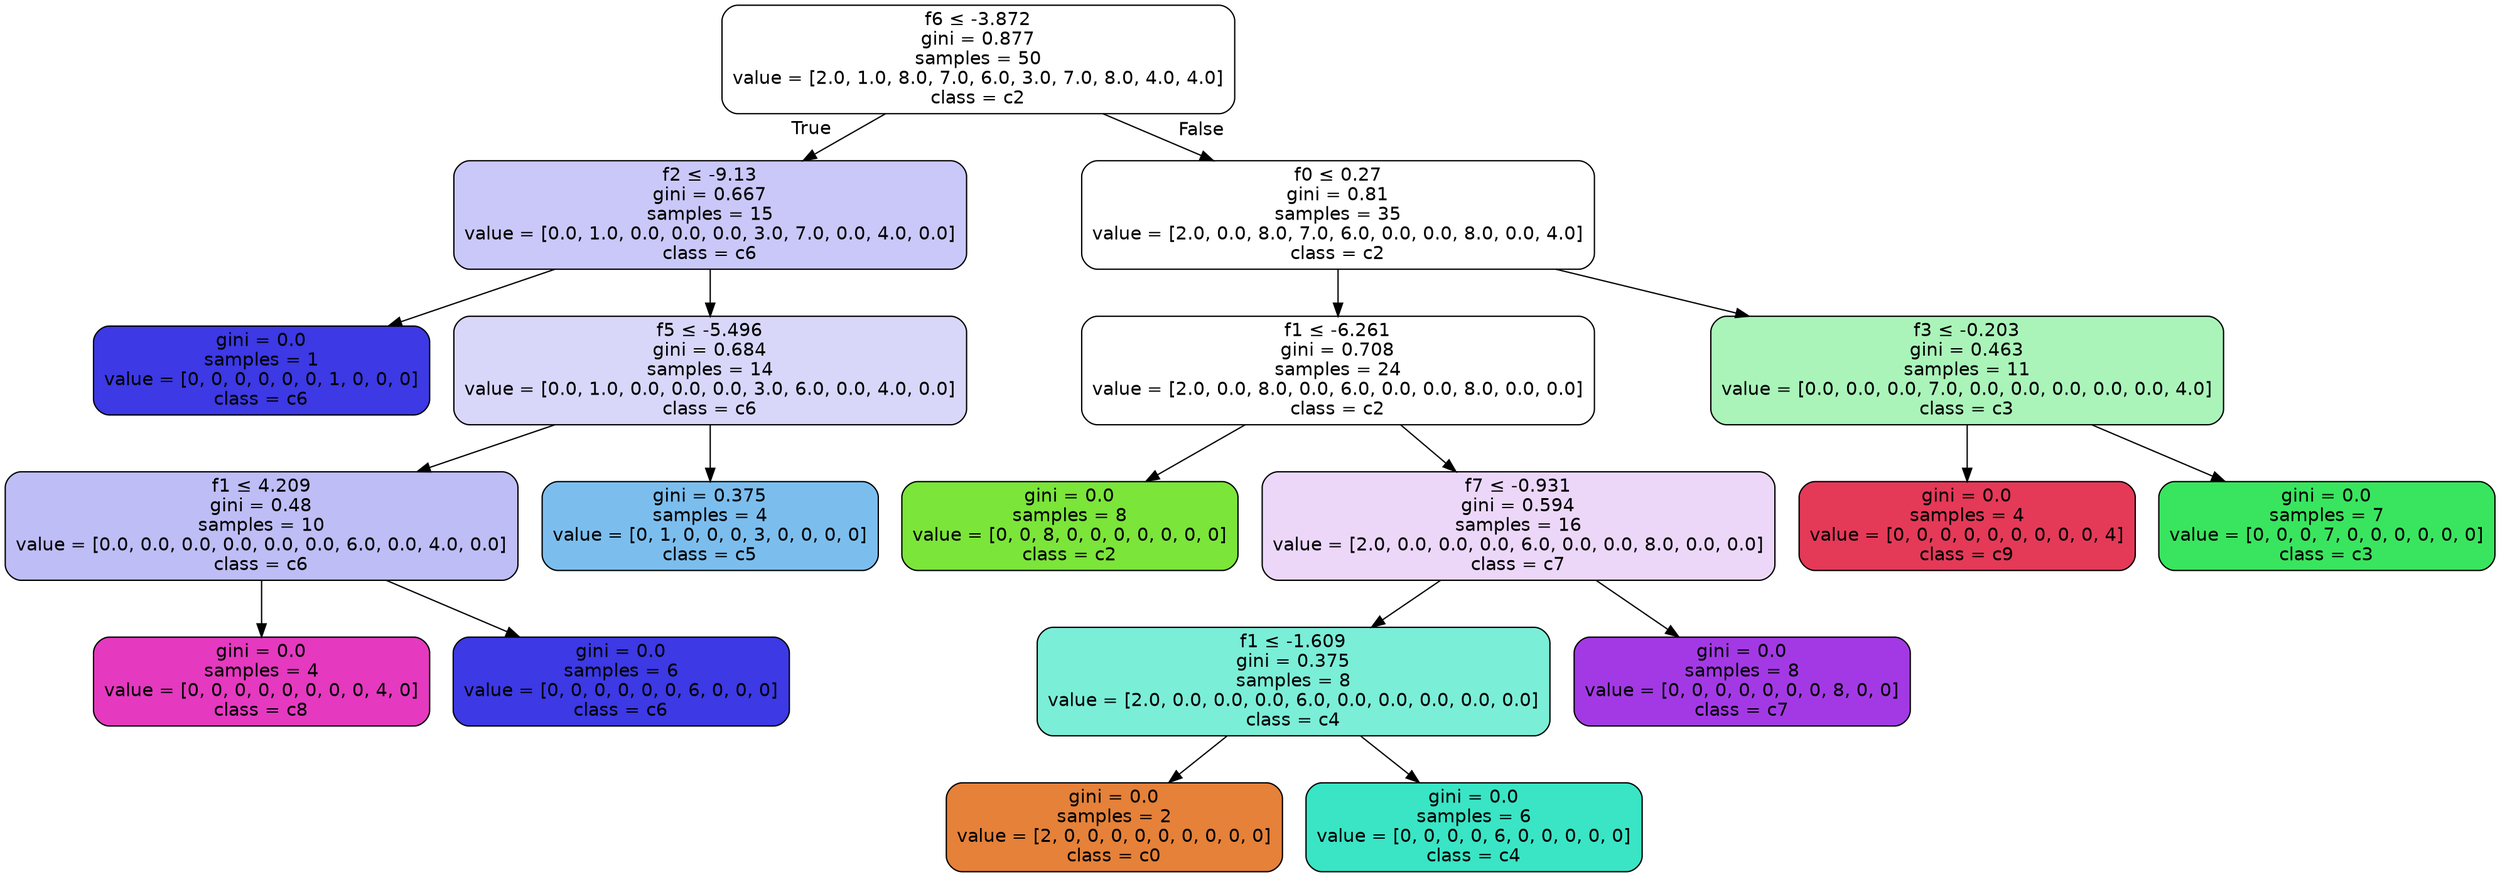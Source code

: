 digraph Tree {
node [shape=box, style="filled, rounded", color="black", fontname=helvetica] ;
edge [fontname=helvetica] ;
0 [label=<f6 &le; -3.872<br/>gini = 0.877<br/>samples = 50<br/>value = [2.0, 1.0, 8.0, 7.0, 6.0, 3.0, 7.0, 8.0, 4.0, 4.0]<br/>class = c2>, fillcolor="#7be53900"] ;
1 [label=<f2 &le; -9.13<br/>gini = 0.667<br/>samples = 15<br/>value = [0.0, 1.0, 0.0, 0.0, 0.0, 3.0, 7.0, 0.0, 4.0, 0.0]<br/>class = c6>, fillcolor="#3c39e546"] ;
0 -> 1 [labeldistance=2.5, labelangle=45, headlabel="True"] ;
7 [label=<gini = 0.0<br/>samples = 1<br/>value = [0, 0, 0, 0, 0, 0, 1, 0, 0, 0]<br/>class = c6>, fillcolor="#3c39e5ff"] ;
1 -> 7 ;
2 [label=<f5 &le; -5.496<br/>gini = 0.684<br/>samples = 14<br/>value = [0.0, 1.0, 0.0, 0.0, 0.0, 3.0, 6.0, 0.0, 4.0, 0.0]<br/>class = c6>, fillcolor="#3c39e533"] ;
1 -> 2 ;
3 [label=<f1 &le; 4.209<br/>gini = 0.48<br/>samples = 10<br/>value = [0.0, 0.0, 0.0, 0.0, 0.0, 0.0, 6.0, 0.0, 4.0, 0.0]<br/>class = c6>, fillcolor="#3c39e555"] ;
2 -> 3 ;
4 [label=<gini = 0.0<br/>samples = 4<br/>value = [0, 0, 0, 0, 0, 0, 0, 0, 4, 0]<br/>class = c8>, fillcolor="#e539c0ff"] ;
3 -> 4 ;
5 [label=<gini = 0.0<br/>samples = 6<br/>value = [0, 0, 0, 0, 0, 0, 6, 0, 0, 0]<br/>class = c6>, fillcolor="#3c39e5ff"] ;
3 -> 5 ;
6 [label=<gini = 0.375<br/>samples = 4<br/>value = [0, 1, 0, 0, 0, 3, 0, 0, 0, 0]<br/>class = c5>, fillcolor="#399de5aa"] ;
2 -> 6 ;
8 [label=<f0 &le; 0.27<br/>gini = 0.81<br/>samples = 35<br/>value = [2.0, 0.0, 8.0, 7.0, 6.0, 0.0, 0.0, 8.0, 0.0, 4.0]<br/>class = c2>, fillcolor="#7be53900"] ;
0 -> 8 [labeldistance=2.5, labelangle=-45, headlabel="False"] ;
9 [label=<f1 &le; -6.261<br/>gini = 0.708<br/>samples = 24<br/>value = [2.0, 0.0, 8.0, 0.0, 6.0, 0.0, 0.0, 8.0, 0.0, 0.0]<br/>class = c2>, fillcolor="#7be53900"] ;
8 -> 9 ;
10 [label=<gini = 0.0<br/>samples = 8<br/>value = [0, 0, 8, 0, 0, 0, 0, 0, 0, 0]<br/>class = c2>, fillcolor="#7be539ff"] ;
9 -> 10 ;
11 [label=<f7 &le; -0.931<br/>gini = 0.594<br/>samples = 16<br/>value = [2.0, 0.0, 0.0, 0.0, 6.0, 0.0, 0.0, 8.0, 0.0, 0.0]<br/>class = c7>, fillcolor="#a339e533"] ;
9 -> 11 ;
12 [label=<f1 &le; -1.609<br/>gini = 0.375<br/>samples = 8<br/>value = [2.0, 0.0, 0.0, 0.0, 6.0, 0.0, 0.0, 0.0, 0.0, 0.0]<br/>class = c4>, fillcolor="#39e5c5aa"] ;
11 -> 12 ;
13 [label=<gini = 0.0<br/>samples = 2<br/>value = [2, 0, 0, 0, 0, 0, 0, 0, 0, 0]<br/>class = c0>, fillcolor="#e58139ff"] ;
12 -> 13 ;
14 [label=<gini = 0.0<br/>samples = 6<br/>value = [0, 0, 0, 0, 6, 0, 0, 0, 0, 0]<br/>class = c4>, fillcolor="#39e5c5ff"] ;
12 -> 14 ;
15 [label=<gini = 0.0<br/>samples = 8<br/>value = [0, 0, 0, 0, 0, 0, 0, 8, 0, 0]<br/>class = c7>, fillcolor="#a339e5ff"] ;
11 -> 15 ;
16 [label=<f3 &le; -0.203<br/>gini = 0.463<br/>samples = 11<br/>value = [0.0, 0.0, 0.0, 7.0, 0.0, 0.0, 0.0, 0.0, 0.0, 4.0]<br/>class = c3>, fillcolor="#39e55e6d"] ;
8 -> 16 ;
17 [label=<gini = 0.0<br/>samples = 4<br/>value = [0, 0, 0, 0, 0, 0, 0, 0, 0, 4]<br/>class = c9>, fillcolor="#e53958ff"] ;
16 -> 17 ;
18 [label=<gini = 0.0<br/>samples = 7<br/>value = [0, 0, 0, 7, 0, 0, 0, 0, 0, 0]<br/>class = c3>, fillcolor="#39e55eff"] ;
16 -> 18 ;
}

